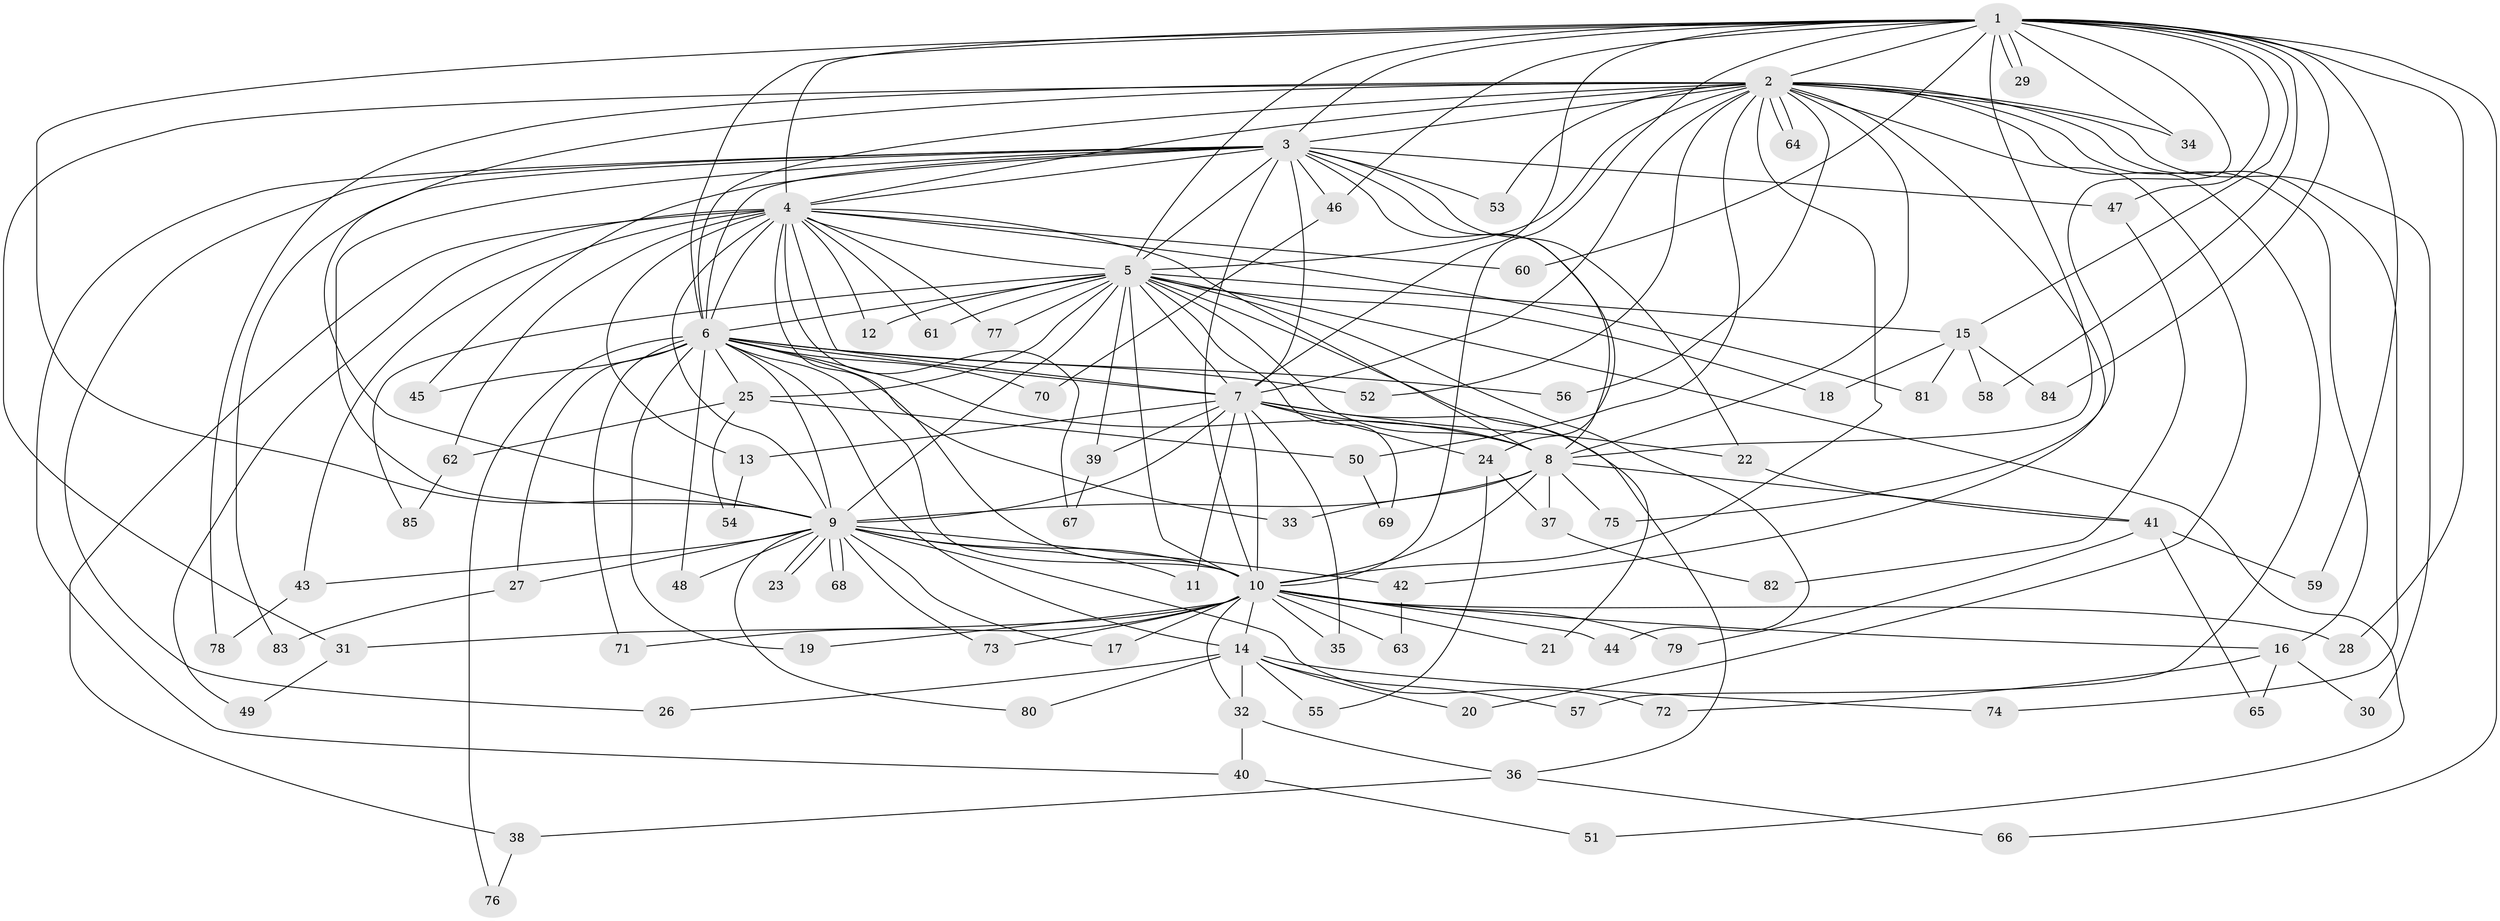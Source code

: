 // coarse degree distribution, {17: 0.046511627906976744, 18: 0.046511627906976744, 15: 0.046511627906976744, 12: 0.023255813953488372, 8: 0.046511627906976744, 7: 0.023255813953488372, 5: 0.023255813953488372, 2: 0.4186046511627907, 1: 0.09302325581395349, 4: 0.09302325581395349, 3: 0.13953488372093023}
// Generated by graph-tools (version 1.1) at 2025/49/03/04/25 22:49:26]
// undirected, 85 vertices, 195 edges
graph export_dot {
  node [color=gray90,style=filled];
  1;
  2;
  3;
  4;
  5;
  6;
  7;
  8;
  9;
  10;
  11;
  12;
  13;
  14;
  15;
  16;
  17;
  18;
  19;
  20;
  21;
  22;
  23;
  24;
  25;
  26;
  27;
  28;
  29;
  30;
  31;
  32;
  33;
  34;
  35;
  36;
  37;
  38;
  39;
  40;
  41;
  42;
  43;
  44;
  45;
  46;
  47;
  48;
  49;
  50;
  51;
  52;
  53;
  54;
  55;
  56;
  57;
  58;
  59;
  60;
  61;
  62;
  63;
  64;
  65;
  66;
  67;
  68;
  69;
  70;
  71;
  72;
  73;
  74;
  75;
  76;
  77;
  78;
  79;
  80;
  81;
  82;
  83;
  84;
  85;
  1 -- 2;
  1 -- 3;
  1 -- 4;
  1 -- 5;
  1 -- 6;
  1 -- 7;
  1 -- 8;
  1 -- 9;
  1 -- 10;
  1 -- 15;
  1 -- 28;
  1 -- 29;
  1 -- 29;
  1 -- 34;
  1 -- 46;
  1 -- 47;
  1 -- 58;
  1 -- 59;
  1 -- 60;
  1 -- 66;
  1 -- 75;
  1 -- 84;
  2 -- 3;
  2 -- 4;
  2 -- 5;
  2 -- 6;
  2 -- 7;
  2 -- 8;
  2 -- 9;
  2 -- 10;
  2 -- 16;
  2 -- 20;
  2 -- 30;
  2 -- 31;
  2 -- 34;
  2 -- 42;
  2 -- 50;
  2 -- 52;
  2 -- 53;
  2 -- 56;
  2 -- 57;
  2 -- 64;
  2 -- 64;
  2 -- 74;
  2 -- 78;
  3 -- 4;
  3 -- 5;
  3 -- 6;
  3 -- 7;
  3 -- 8;
  3 -- 9;
  3 -- 10;
  3 -- 22;
  3 -- 24;
  3 -- 26;
  3 -- 40;
  3 -- 45;
  3 -- 46;
  3 -- 47;
  3 -- 53;
  3 -- 83;
  4 -- 5;
  4 -- 6;
  4 -- 7;
  4 -- 8;
  4 -- 9;
  4 -- 10;
  4 -- 12;
  4 -- 13;
  4 -- 38;
  4 -- 43;
  4 -- 49;
  4 -- 60;
  4 -- 61;
  4 -- 62;
  4 -- 67;
  4 -- 77;
  4 -- 81;
  5 -- 6;
  5 -- 7;
  5 -- 8;
  5 -- 9;
  5 -- 10;
  5 -- 12;
  5 -- 15;
  5 -- 18;
  5 -- 21;
  5 -- 25;
  5 -- 39;
  5 -- 44;
  5 -- 51;
  5 -- 61;
  5 -- 69;
  5 -- 77;
  5 -- 85;
  6 -- 7;
  6 -- 8;
  6 -- 9;
  6 -- 10;
  6 -- 14;
  6 -- 19;
  6 -- 25;
  6 -- 27;
  6 -- 33;
  6 -- 45;
  6 -- 48;
  6 -- 52;
  6 -- 56;
  6 -- 70;
  6 -- 71;
  6 -- 76;
  7 -- 8;
  7 -- 9;
  7 -- 10;
  7 -- 11;
  7 -- 13;
  7 -- 22;
  7 -- 24;
  7 -- 35;
  7 -- 36;
  7 -- 39;
  8 -- 9;
  8 -- 10;
  8 -- 33;
  8 -- 37;
  8 -- 41;
  8 -- 75;
  9 -- 10;
  9 -- 11;
  9 -- 17;
  9 -- 23;
  9 -- 23;
  9 -- 27;
  9 -- 42;
  9 -- 43;
  9 -- 48;
  9 -- 68;
  9 -- 68;
  9 -- 72;
  9 -- 73;
  9 -- 80;
  10 -- 14;
  10 -- 16;
  10 -- 17;
  10 -- 19;
  10 -- 21;
  10 -- 28;
  10 -- 31;
  10 -- 32;
  10 -- 35;
  10 -- 44;
  10 -- 63;
  10 -- 71;
  10 -- 73;
  10 -- 79;
  13 -- 54;
  14 -- 20;
  14 -- 26;
  14 -- 32;
  14 -- 55;
  14 -- 57;
  14 -- 74;
  14 -- 80;
  15 -- 18;
  15 -- 58;
  15 -- 81;
  15 -- 84;
  16 -- 30;
  16 -- 65;
  16 -- 72;
  22 -- 41;
  24 -- 37;
  24 -- 55;
  25 -- 50;
  25 -- 54;
  25 -- 62;
  27 -- 83;
  31 -- 49;
  32 -- 36;
  32 -- 40;
  36 -- 38;
  36 -- 66;
  37 -- 82;
  38 -- 76;
  39 -- 67;
  40 -- 51;
  41 -- 59;
  41 -- 65;
  41 -- 79;
  42 -- 63;
  43 -- 78;
  46 -- 70;
  47 -- 82;
  50 -- 69;
  62 -- 85;
}
